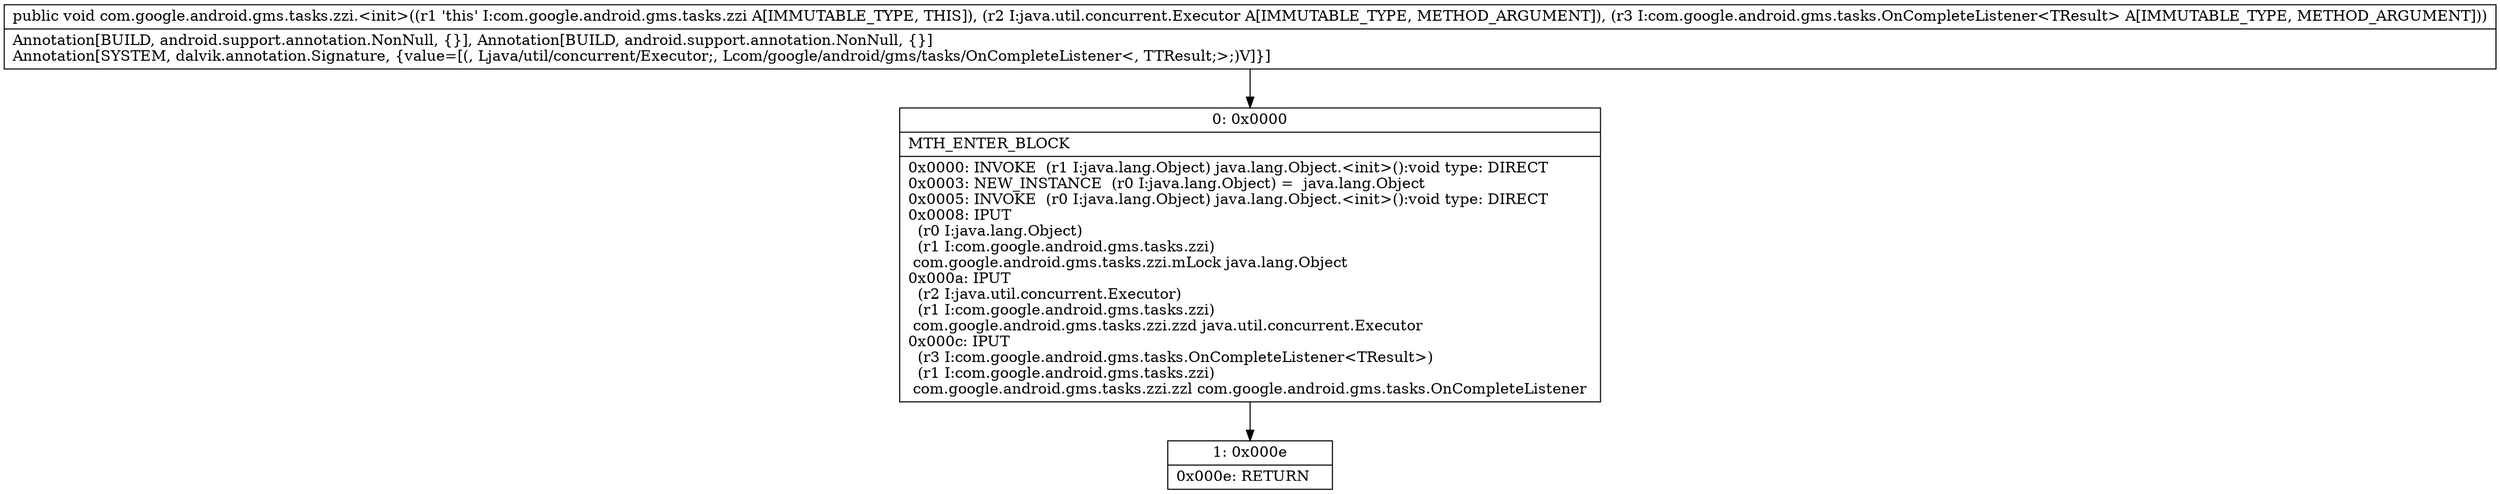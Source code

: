 digraph "CFG forcom.google.android.gms.tasks.zzi.\<init\>(Ljava\/util\/concurrent\/Executor;Lcom\/google\/android\/gms\/tasks\/OnCompleteListener;)V" {
Node_0 [shape=record,label="{0\:\ 0x0000|MTH_ENTER_BLOCK\l|0x0000: INVOKE  (r1 I:java.lang.Object) java.lang.Object.\<init\>():void type: DIRECT \l0x0003: NEW_INSTANCE  (r0 I:java.lang.Object) =  java.lang.Object \l0x0005: INVOKE  (r0 I:java.lang.Object) java.lang.Object.\<init\>():void type: DIRECT \l0x0008: IPUT  \l  (r0 I:java.lang.Object)\l  (r1 I:com.google.android.gms.tasks.zzi)\l com.google.android.gms.tasks.zzi.mLock java.lang.Object \l0x000a: IPUT  \l  (r2 I:java.util.concurrent.Executor)\l  (r1 I:com.google.android.gms.tasks.zzi)\l com.google.android.gms.tasks.zzi.zzd java.util.concurrent.Executor \l0x000c: IPUT  \l  (r3 I:com.google.android.gms.tasks.OnCompleteListener\<TResult\>)\l  (r1 I:com.google.android.gms.tasks.zzi)\l com.google.android.gms.tasks.zzi.zzl com.google.android.gms.tasks.OnCompleteListener \l}"];
Node_1 [shape=record,label="{1\:\ 0x000e|0x000e: RETURN   \l}"];
MethodNode[shape=record,label="{public void com.google.android.gms.tasks.zzi.\<init\>((r1 'this' I:com.google.android.gms.tasks.zzi A[IMMUTABLE_TYPE, THIS]), (r2 I:java.util.concurrent.Executor A[IMMUTABLE_TYPE, METHOD_ARGUMENT]), (r3 I:com.google.android.gms.tasks.OnCompleteListener\<TResult\> A[IMMUTABLE_TYPE, METHOD_ARGUMENT]))  | Annotation[BUILD, android.support.annotation.NonNull, \{\}], Annotation[BUILD, android.support.annotation.NonNull, \{\}]\lAnnotation[SYSTEM, dalvik.annotation.Signature, \{value=[(, Ljava\/util\/concurrent\/Executor;, Lcom\/google\/android\/gms\/tasks\/OnCompleteListener\<, TTResult;\>;)V]\}]\l}"];
MethodNode -> Node_0;
Node_0 -> Node_1;
}

